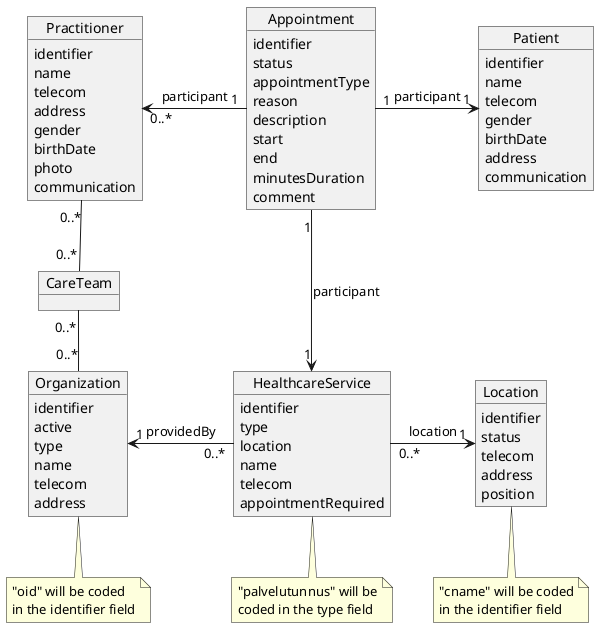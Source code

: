 @startuml

hide methods

object Appointment {
  identifier
  status
  appointmentType
  reason
  ' added description field for a human readable description
  description
  start
  end
  minutesDuration
  comment
}

object Patient {
  ' added some missing fields that are used in a patient resource
  identifier
  name
  telecom
  gender
  birthDate
  address
  communication
}

object Practitioner {
  identifier
  name
  telecom
  address
  gender
  birthDate  
  photo
  communication
  ' role.organization (ODAOrganization) ... role does not exist in DSTU3 any nmore
  ' role.healthcareService (ODAHealthcareService) ... role does not exist in DSTU3 any nmore
}

object HealthcareService {
  identifier
  type
  location 
  name
  telecom
  ' characteristic -- dropped this field out at this stage; used eg. to indicate wheel chair access
  appointmentRequired
}
note bottom : "palvelutunnus" will be\ncoded in the type field

object Organization {
  ' added some missing fields that are used in a patient resource
  identifier
  active
  type
  name
  telecom
  address
}
note bottom : "oid" will be coded\nin the identifier field

object Location {
  identifier
  status
  telecom
  address
  position
}
note bottom : "cname" will be coded\nin the identifier field

object CareTeam {
}

Appointment "1" -left-> "0..*" Practitioner :  participant
Appointment "1" -down-> "1" HealthcareService :  participant
Appointment "1" -right-> "1" Patient :  participant

HealthcareService "0..*" -left-> "1" Organization : providedBy
HealthcareService "0..*  " -right-> "1" Location : location

Practitioner "0..*" -down- "0..*" CareTeam
Organization "0..*" -up- "0..*" CareTeam

@enduml
